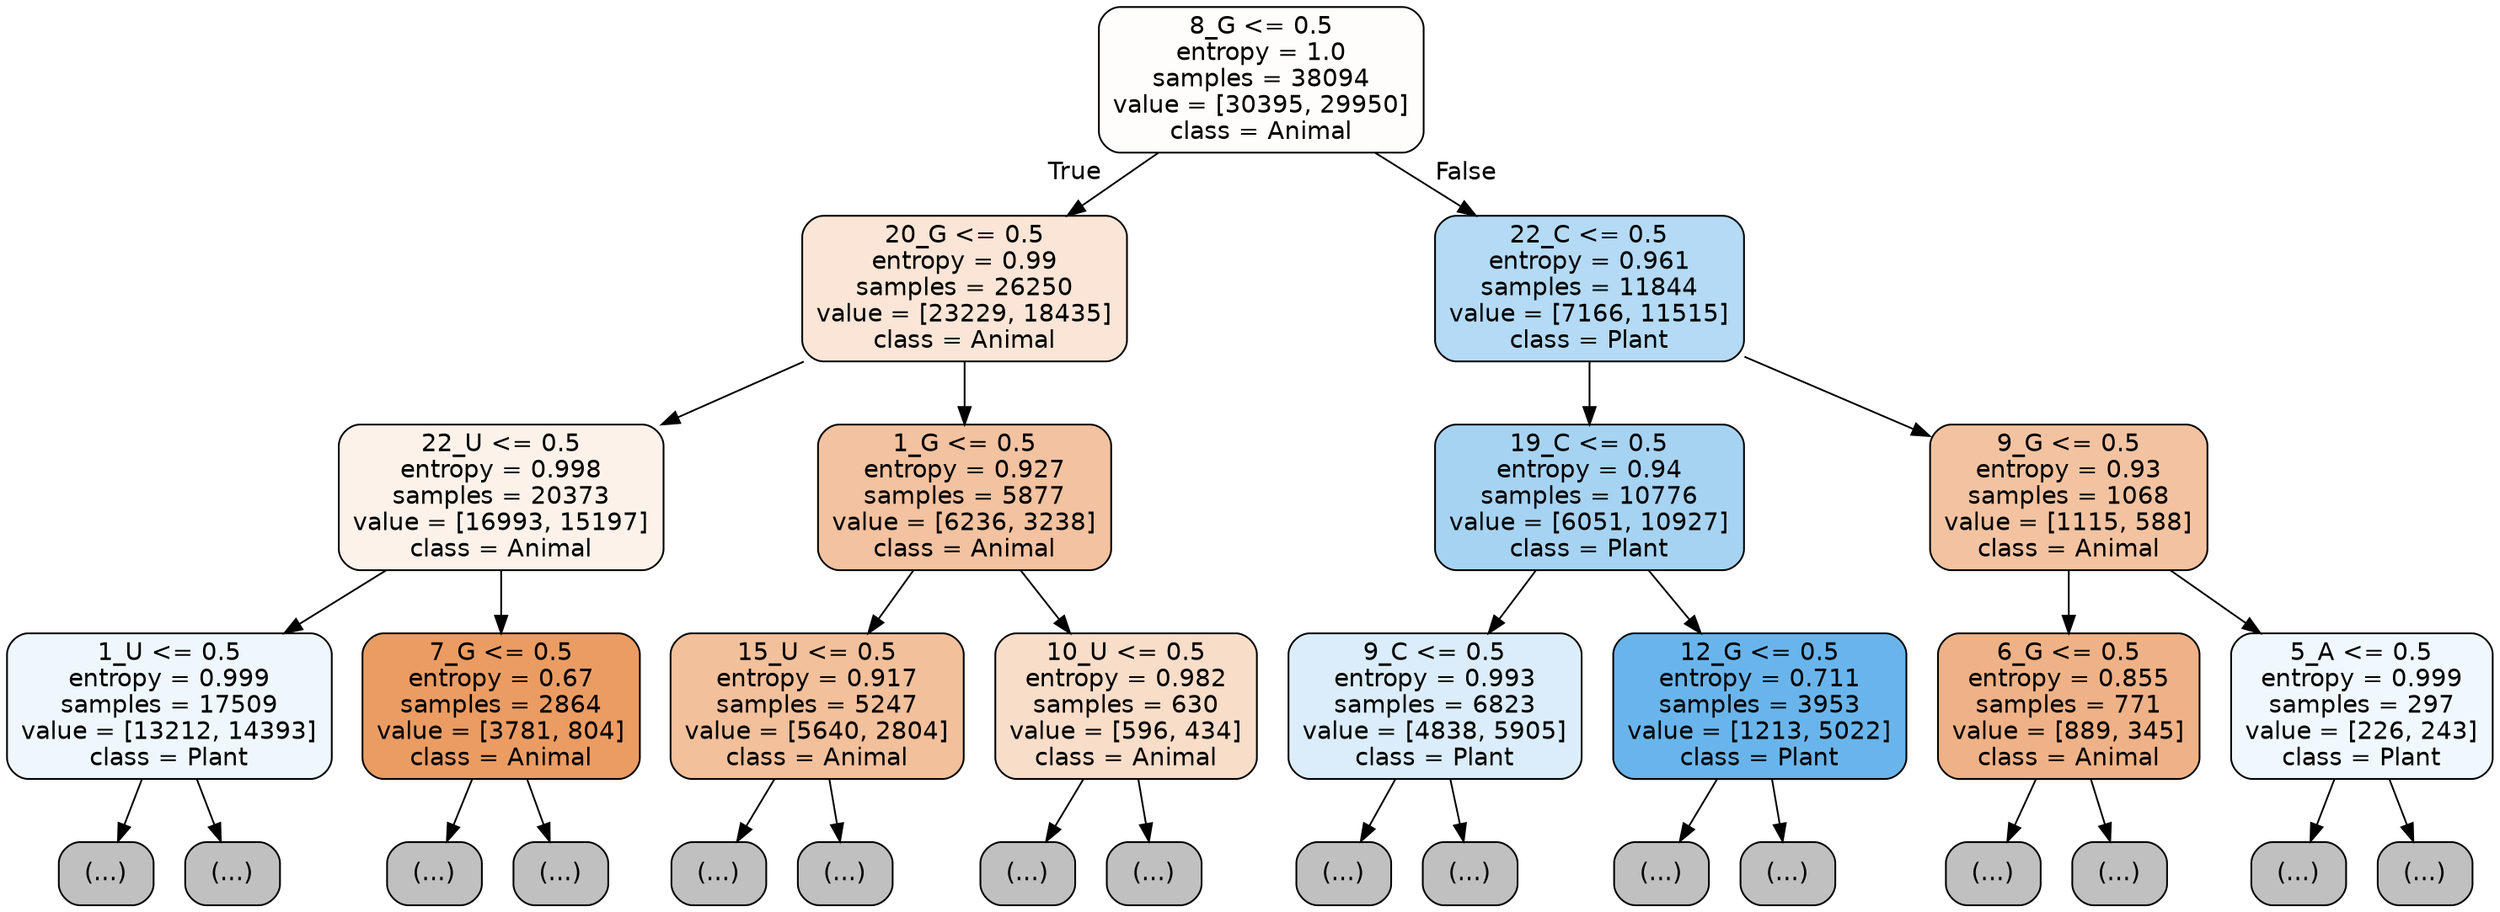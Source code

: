 digraph Tree {
node [shape=box, style="filled, rounded", color="black", fontname="helvetica"] ;
edge [fontname="helvetica"] ;
0 [label="8_G <= 0.5\nentropy = 1.0\nsamples = 38094\nvalue = [30395, 29950]\nclass = Animal", fillcolor="#fffdfc"] ;
1 [label="20_G <= 0.5\nentropy = 0.99\nsamples = 26250\nvalue = [23229, 18435]\nclass = Animal", fillcolor="#fae5d6"] ;
0 -> 1 [labeldistance=2.5, labelangle=45, headlabel="True"] ;
2 [label="22_U <= 0.5\nentropy = 0.998\nsamples = 20373\nvalue = [16993, 15197]\nclass = Animal", fillcolor="#fcf2ea"] ;
1 -> 2 ;
3 [label="1_U <= 0.5\nentropy = 0.999\nsamples = 17509\nvalue = [13212, 14393]\nclass = Plant", fillcolor="#eff7fd"] ;
2 -> 3 ;
4 [label="(...)", fillcolor="#C0C0C0"] ;
3 -> 4 ;
4661 [label="(...)", fillcolor="#C0C0C0"] ;
3 -> 4661 ;
8116 [label="7_G <= 0.5\nentropy = 0.67\nsamples = 2864\nvalue = [3781, 804]\nclass = Animal", fillcolor="#eb9c63"] ;
2 -> 8116 ;
8117 [label="(...)", fillcolor="#C0C0C0"] ;
8116 -> 8117 ;
8908 [label="(...)", fillcolor="#C0C0C0"] ;
8116 -> 8908 ;
9227 [label="1_G <= 0.5\nentropy = 0.927\nsamples = 5877\nvalue = [6236, 3238]\nclass = Animal", fillcolor="#f3c2a0"] ;
1 -> 9227 ;
9228 [label="15_U <= 0.5\nentropy = 0.917\nsamples = 5247\nvalue = [5640, 2804]\nclass = Animal", fillcolor="#f2c09b"] ;
9227 -> 9228 ;
9229 [label="(...)", fillcolor="#C0C0C0"] ;
9228 -> 9229 ;
11254 [label="(...)", fillcolor="#C0C0C0"] ;
9228 -> 11254 ;
11921 [label="10_U <= 0.5\nentropy = 0.982\nsamples = 630\nvalue = [596, 434]\nclass = Animal", fillcolor="#f8ddc9"] ;
9227 -> 11921 ;
11922 [label="(...)", fillcolor="#C0C0C0"] ;
11921 -> 11922 ;
12207 [label="(...)", fillcolor="#C0C0C0"] ;
11921 -> 12207 ;
12336 [label="22_C <= 0.5\nentropy = 0.961\nsamples = 11844\nvalue = [7166, 11515]\nclass = Plant", fillcolor="#b4daf5"] ;
0 -> 12336 [labeldistance=2.5, labelangle=-45, headlabel="False"] ;
12337 [label="19_C <= 0.5\nentropy = 0.94\nsamples = 10776\nvalue = [6051, 10927]\nclass = Plant", fillcolor="#a7d3f3"] ;
12336 -> 12337 ;
12338 [label="9_C <= 0.5\nentropy = 0.993\nsamples = 6823\nvalue = [4838, 5905]\nclass = Plant", fillcolor="#dbedfa"] ;
12337 -> 12338 ;
12339 [label="(...)", fillcolor="#C0C0C0"] ;
12338 -> 12339 ;
14906 [label="(...)", fillcolor="#C0C0C0"] ;
12338 -> 14906 ;
15479 [label="12_G <= 0.5\nentropy = 0.711\nsamples = 3953\nvalue = [1213, 5022]\nclass = Plant", fillcolor="#69b5eb"] ;
12337 -> 15479 ;
15480 [label="(...)", fillcolor="#C0C0C0"] ;
15479 -> 15480 ;
16149 [label="(...)", fillcolor="#C0C0C0"] ;
15479 -> 16149 ;
16428 [label="9_G <= 0.5\nentropy = 0.93\nsamples = 1068\nvalue = [1115, 588]\nclass = Animal", fillcolor="#f3c3a1"] ;
12336 -> 16428 ;
16429 [label="6_G <= 0.5\nentropy = 0.855\nsamples = 771\nvalue = [889, 345]\nclass = Animal", fillcolor="#efb286"] ;
16428 -> 16429 ;
16430 [label="(...)", fillcolor="#C0C0C0"] ;
16429 -> 16430 ;
16743 [label="(...)", fillcolor="#C0C0C0"] ;
16429 -> 16743 ;
16834 [label="5_A <= 0.5\nentropy = 0.999\nsamples = 297\nvalue = [226, 243]\nclass = Plant", fillcolor="#f1f8fd"] ;
16428 -> 16834 ;
16835 [label="(...)", fillcolor="#C0C0C0"] ;
16834 -> 16835 ;
16938 [label="(...)", fillcolor="#C0C0C0"] ;
16834 -> 16938 ;
}